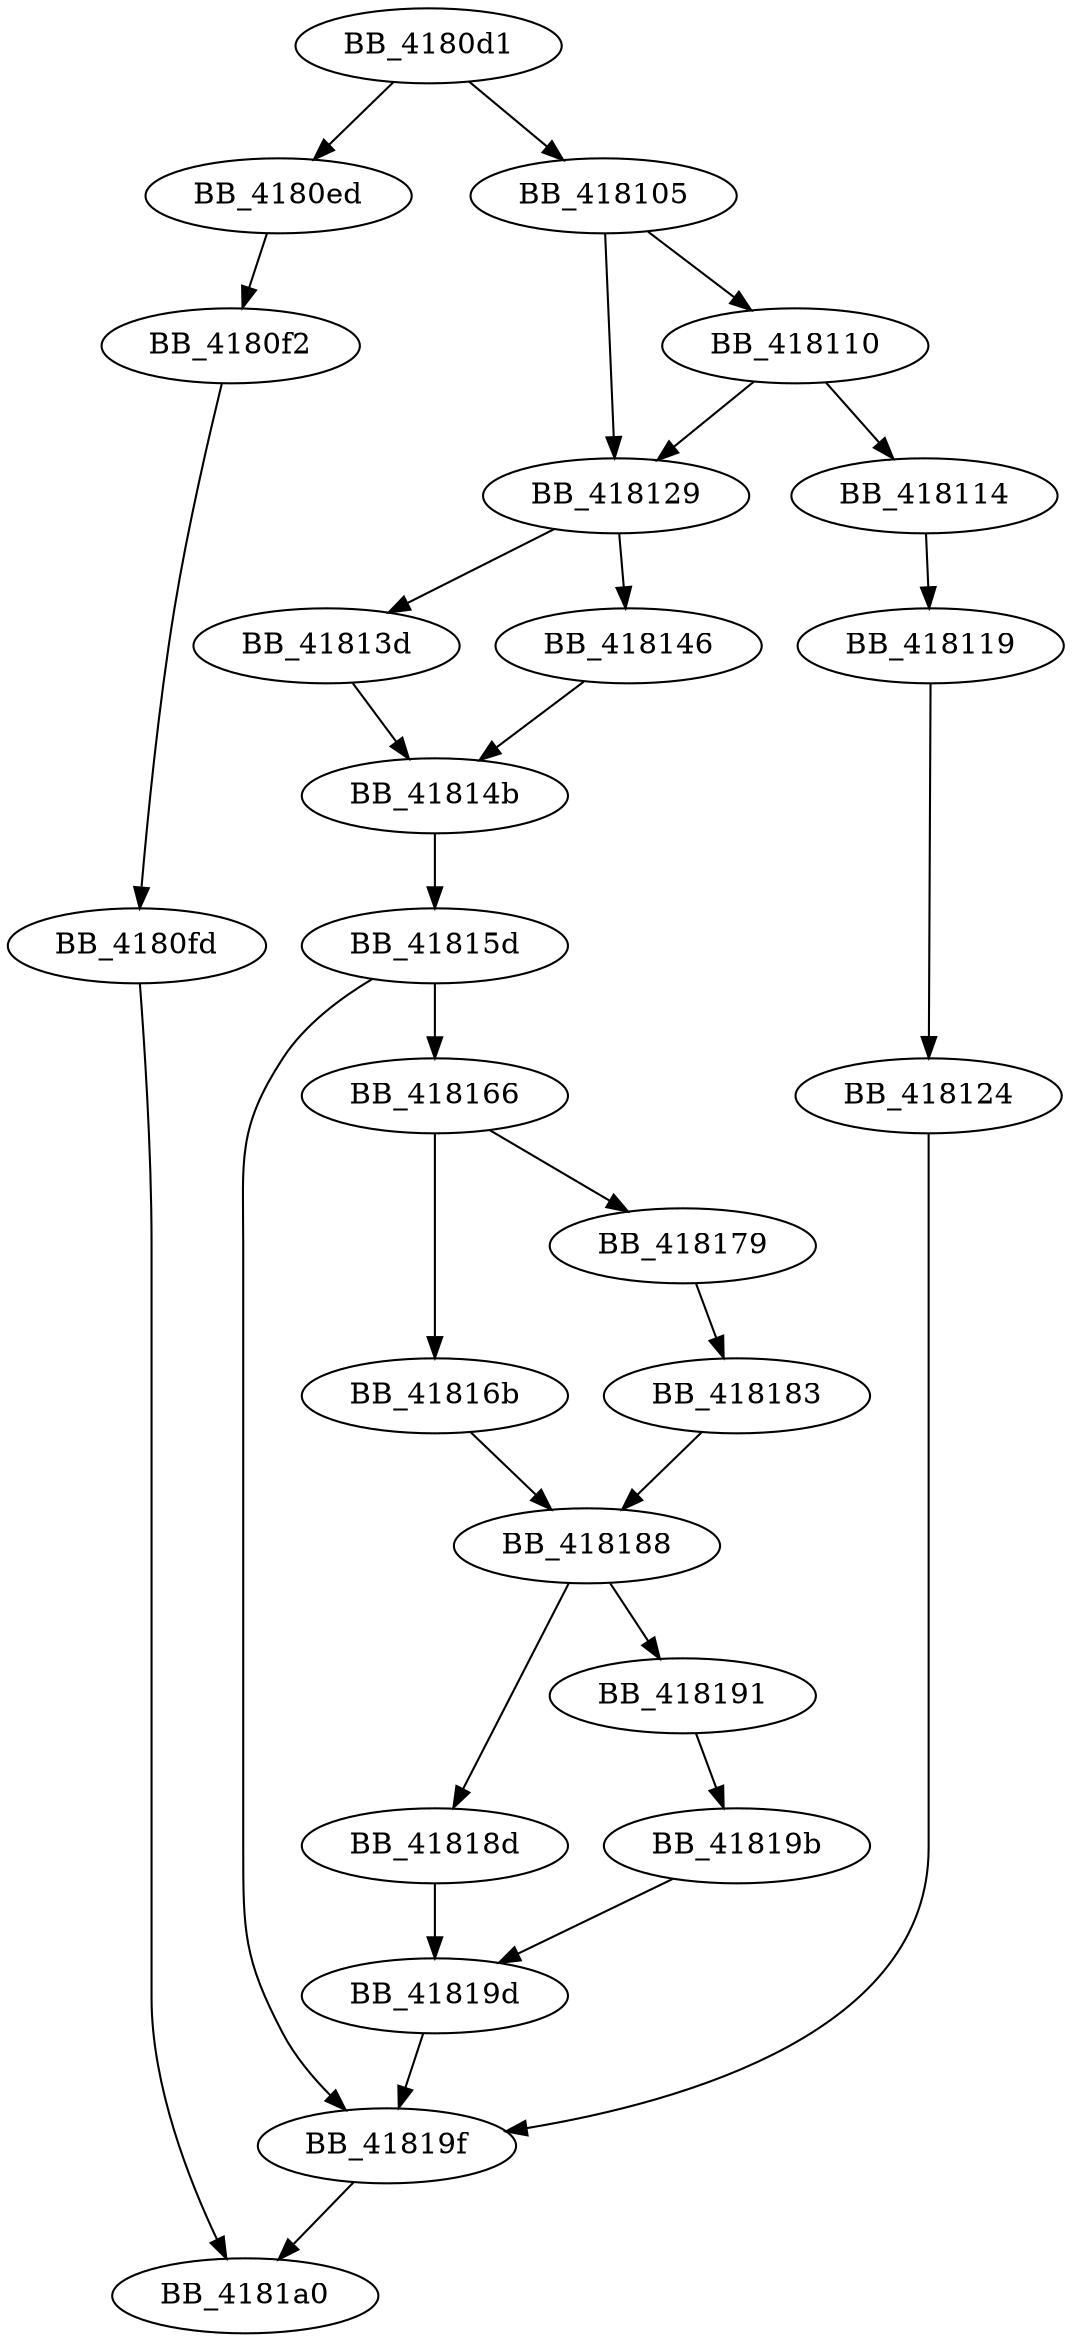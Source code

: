 DiGraph __vsnwprintf_l{
BB_4180d1->BB_4180ed
BB_4180d1->BB_418105
BB_4180ed->BB_4180f2
BB_4180f2->BB_4180fd
BB_4180fd->BB_4181a0
BB_418105->BB_418110
BB_418105->BB_418129
BB_418110->BB_418114
BB_418110->BB_418129
BB_418114->BB_418119
BB_418119->BB_418124
BB_418124->BB_41819f
BB_418129->BB_41813d
BB_418129->BB_418146
BB_41813d->BB_41814b
BB_418146->BB_41814b
BB_41814b->BB_41815d
BB_41815d->BB_418166
BB_41815d->BB_41819f
BB_418166->BB_41816b
BB_418166->BB_418179
BB_41816b->BB_418188
BB_418179->BB_418183
BB_418183->BB_418188
BB_418188->BB_41818d
BB_418188->BB_418191
BB_41818d->BB_41819d
BB_418191->BB_41819b
BB_41819b->BB_41819d
BB_41819d->BB_41819f
BB_41819f->BB_4181a0
}
